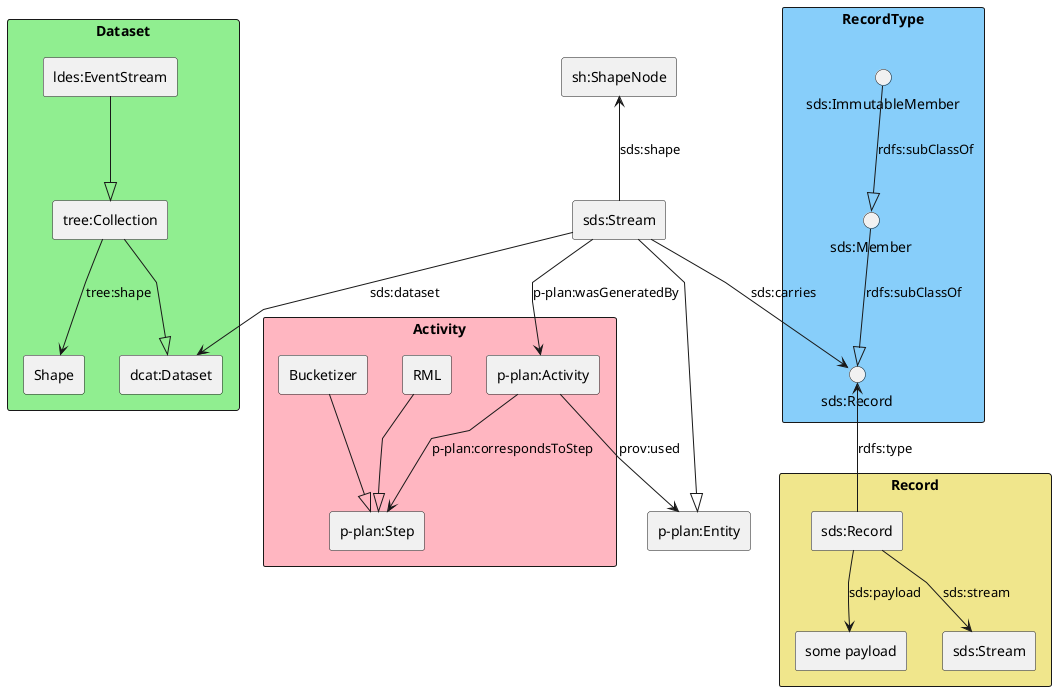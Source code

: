 @startuml
'skinparam linetype ortho
skinparam linetype polyline
skinparam backgroundcolor transparent

skinparam sequenceMessageAlign direction

skinparam component {
  Style rectangle
}

rectangle Dataset #lightgreen {
  [ldes:EventStream] as ldes
  [tree:Collection] as tree
  [Shape] as sh
  [dcat:Dataset] as ds
}

rectangle Activity #LightPink {
  [p-plan:Activity] as act
  [RML]
  [Bucketizer]
  [p-plan:Step] as step
}

rectangle RecordType #LightSkyBlue {
  interface "sds:ImmutableMember" as imm
  interface "sds:Member" as mem
  interface "sds:Record" as rec
}

rectangle Record #Khaki {
  [sds:Record] as r
  [some payload] as payload
  [sds:Stream] as str
}

' center

[sds:Stream] as stream
[sh:ShapeNode] as shNode
[p-plan:Entity] as entity

' Dataset
ldes --|> tree
tree --> sh : "tree:shape"
tree --|> ds

' stream

stream -up-> shNode : "sds:shape" 
stream --|> entity

stream --> act : "p-plan:wasGeneratedBy"
stream --> rec : "sds:carries"
stream --> ds : "sds:dataset"

' activity

[RML] --|> step
[Bucketizer] --|> step

act --> entity : "prov:used"
act --> step : "p-plan:correspondsToStep"

' Record
imm --|> mem : "rdfs:subClassOf"
mem --|> rec : "rdfs:subClassOf"


' record instances

r -up-> rec : "rdfs:type"
r --> payload : "sds:payload"
r --> str : "sds:stream"

@enduml

